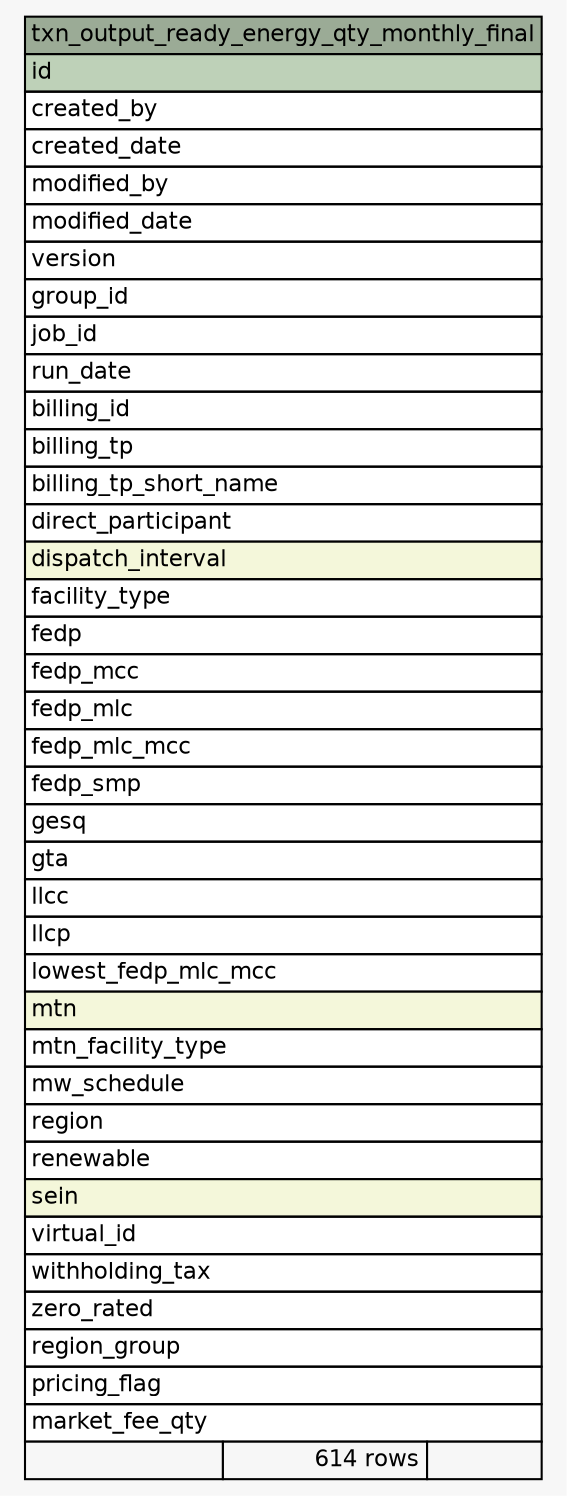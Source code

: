// dot 2.36.0 on Mac OS X 10.12.6
// SchemaSpy rev 590
digraph "txn_output_ready_energy_qty_monthly_final" {
  graph [
    rankdir="RL"
    bgcolor="#f7f7f7"
    nodesep="0.18"
    ranksep="0.46"
    fontname="Helvetica"
    fontsize="11"
  ];
  node [
    fontname="Helvetica"
    fontsize="11"
    shape="plaintext"
  ];
  edge [
    arrowsize="0.8"
  ];
  "txn_output_ready_energy_qty_monthly_final" [
    label=<
    <TABLE BORDER="0" CELLBORDER="1" CELLSPACING="0" BGCOLOR="#ffffff">
      <TR><TD COLSPAN="3" BGCOLOR="#9bab96" ALIGN="CENTER">txn_output_ready_energy_qty_monthly_final</TD></TR>
      <TR><TD PORT="id" COLSPAN="3" BGCOLOR="#bed1b8" ALIGN="LEFT">id</TD></TR>
      <TR><TD PORT="created_by" COLSPAN="3" ALIGN="LEFT">created_by</TD></TR>
      <TR><TD PORT="created_date" COLSPAN="3" ALIGN="LEFT">created_date</TD></TR>
      <TR><TD PORT="modified_by" COLSPAN="3" ALIGN="LEFT">modified_by</TD></TR>
      <TR><TD PORT="modified_date" COLSPAN="3" ALIGN="LEFT">modified_date</TD></TR>
      <TR><TD PORT="version" COLSPAN="3" ALIGN="LEFT">version</TD></TR>
      <TR><TD PORT="group_id" COLSPAN="3" ALIGN="LEFT">group_id</TD></TR>
      <TR><TD PORT="job_id" COLSPAN="3" ALIGN="LEFT">job_id</TD></TR>
      <TR><TD PORT="run_date" COLSPAN="3" ALIGN="LEFT">run_date</TD></TR>
      <TR><TD PORT="billing_id" COLSPAN="3" ALIGN="LEFT">billing_id</TD></TR>
      <TR><TD PORT="billing_tp" COLSPAN="3" ALIGN="LEFT">billing_tp</TD></TR>
      <TR><TD PORT="billing_tp_short_name" COLSPAN="3" ALIGN="LEFT">billing_tp_short_name</TD></TR>
      <TR><TD PORT="direct_participant" COLSPAN="3" ALIGN="LEFT">direct_participant</TD></TR>
      <TR><TD PORT="dispatch_interval" COLSPAN="3" BGCOLOR="#f4f7da" ALIGN="LEFT">dispatch_interval</TD></TR>
      <TR><TD PORT="facility_type" COLSPAN="3" ALIGN="LEFT">facility_type</TD></TR>
      <TR><TD PORT="fedp" COLSPAN="3" ALIGN="LEFT">fedp</TD></TR>
      <TR><TD PORT="fedp_mcc" COLSPAN="3" ALIGN="LEFT">fedp_mcc</TD></TR>
      <TR><TD PORT="fedp_mlc" COLSPAN="3" ALIGN="LEFT">fedp_mlc</TD></TR>
      <TR><TD PORT="fedp_mlc_mcc" COLSPAN="3" ALIGN="LEFT">fedp_mlc_mcc</TD></TR>
      <TR><TD PORT="fedp_smp" COLSPAN="3" ALIGN="LEFT">fedp_smp</TD></TR>
      <TR><TD PORT="gesq" COLSPAN="3" ALIGN="LEFT">gesq</TD></TR>
      <TR><TD PORT="gta" COLSPAN="3" ALIGN="LEFT">gta</TD></TR>
      <TR><TD PORT="llcc" COLSPAN="3" ALIGN="LEFT">llcc</TD></TR>
      <TR><TD PORT="llcp" COLSPAN="3" ALIGN="LEFT">llcp</TD></TR>
      <TR><TD PORT="lowest_fedp_mlc_mcc" COLSPAN="3" ALIGN="LEFT">lowest_fedp_mlc_mcc</TD></TR>
      <TR><TD PORT="mtn" COLSPAN="3" BGCOLOR="#f4f7da" ALIGN="LEFT">mtn</TD></TR>
      <TR><TD PORT="mtn_facility_type" COLSPAN="3" ALIGN="LEFT">mtn_facility_type</TD></TR>
      <TR><TD PORT="mw_schedule" COLSPAN="3" ALIGN="LEFT">mw_schedule</TD></TR>
      <TR><TD PORT="region" COLSPAN="3" ALIGN="LEFT">region</TD></TR>
      <TR><TD PORT="renewable" COLSPAN="3" ALIGN="LEFT">renewable</TD></TR>
      <TR><TD PORT="sein" COLSPAN="3" BGCOLOR="#f4f7da" ALIGN="LEFT">sein</TD></TR>
      <TR><TD PORT="virtual_id" COLSPAN="3" ALIGN="LEFT">virtual_id</TD></TR>
      <TR><TD PORT="withholding_tax" COLSPAN="3" ALIGN="LEFT">withholding_tax</TD></TR>
      <TR><TD PORT="zero_rated" COLSPAN="3" ALIGN="LEFT">zero_rated</TD></TR>
      <TR><TD PORT="region_group" COLSPAN="3" ALIGN="LEFT">region_group</TD></TR>
      <TR><TD PORT="pricing_flag" COLSPAN="3" ALIGN="LEFT">pricing_flag</TD></TR>
      <TR><TD PORT="market_fee_qty" COLSPAN="3" ALIGN="LEFT">market_fee_qty</TD></TR>
      <TR><TD ALIGN="LEFT" BGCOLOR="#f7f7f7">  </TD><TD ALIGN="RIGHT" BGCOLOR="#f7f7f7">614 rows</TD><TD ALIGN="RIGHT" BGCOLOR="#f7f7f7">  </TD></TR>
    </TABLE>>
    URL="tables/txn_output_ready_energy_qty_monthly_final.html"
    tooltip="txn_output_ready_energy_qty_monthly_final"
  ];
}
